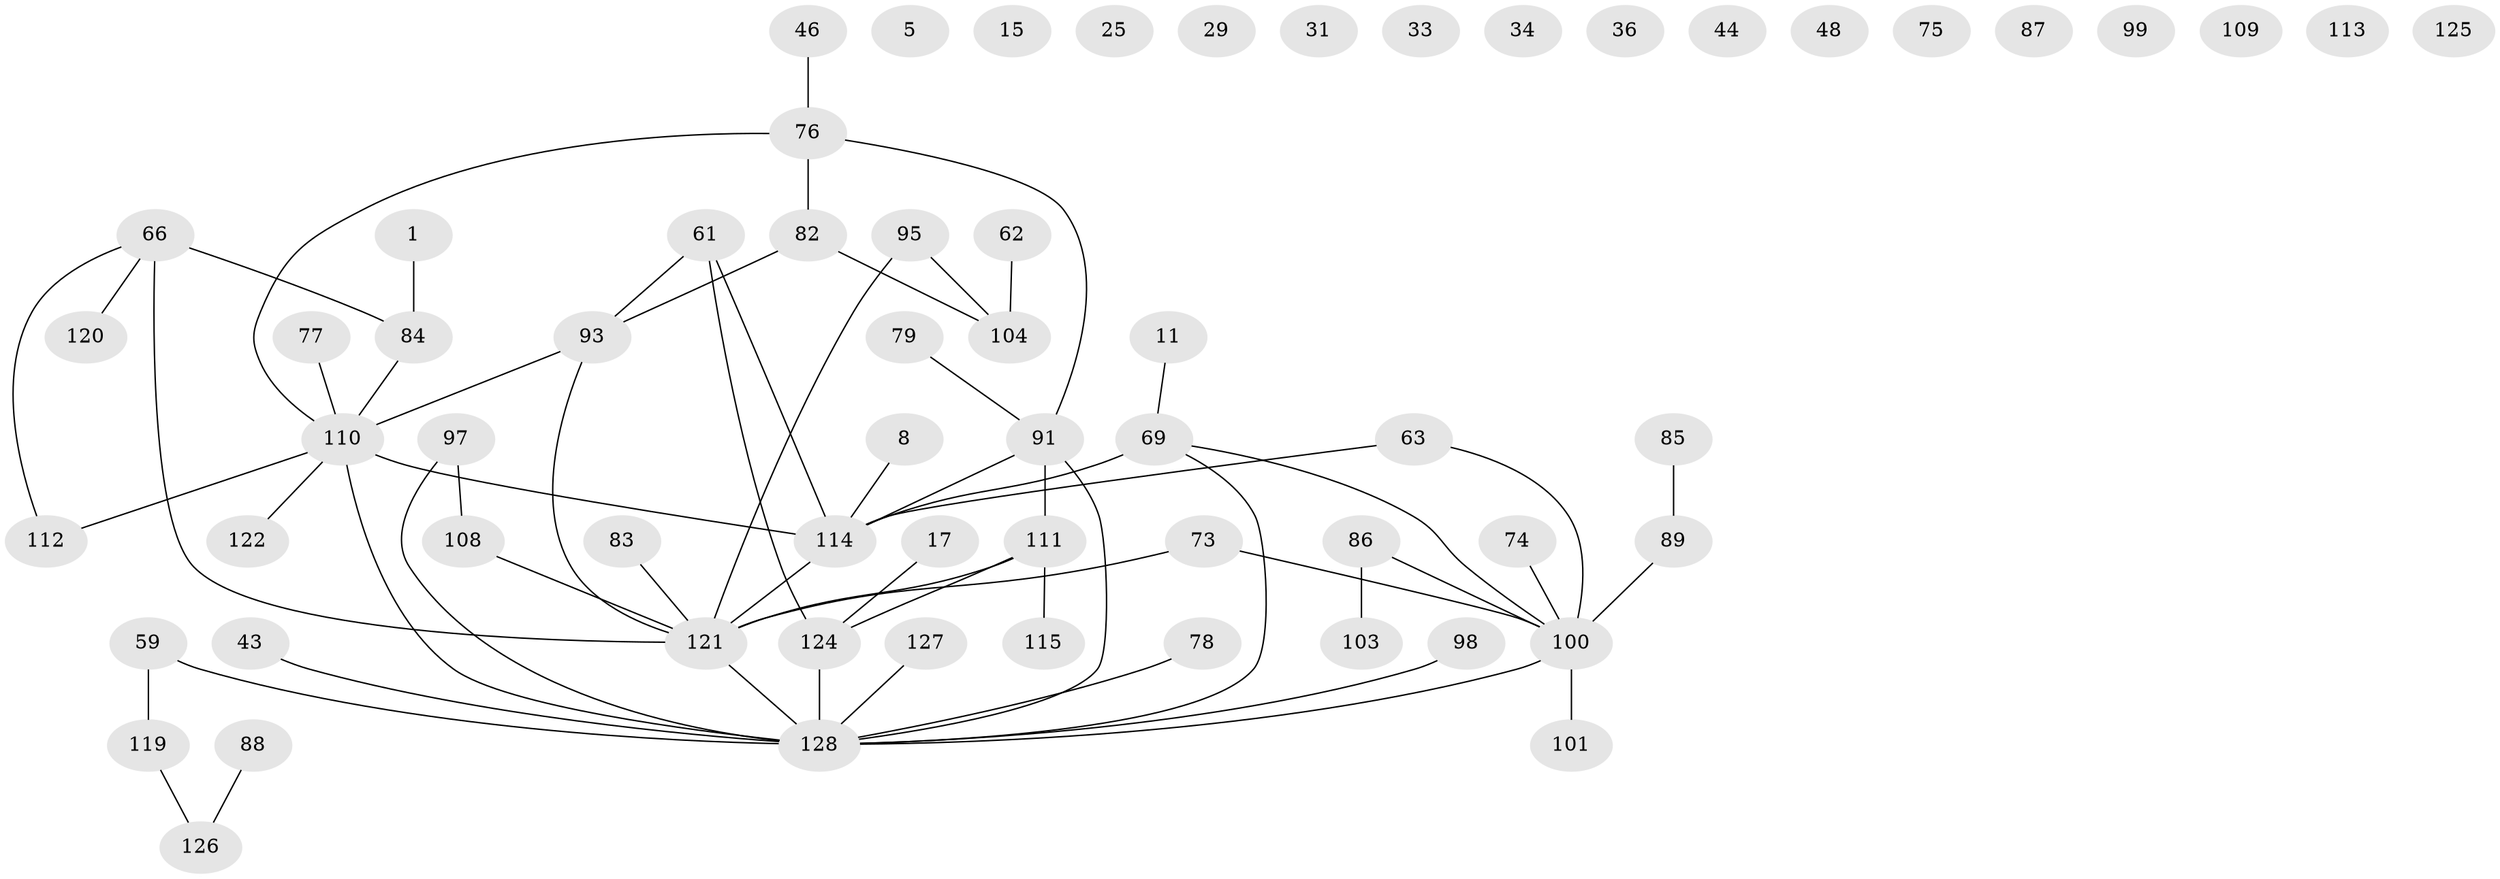 // original degree distribution, {1: 0.2421875, 2: 0.2890625, 5: 0.046875, 0: 0.109375, 3: 0.1875, 4: 0.0859375, 6: 0.03125, 7: 0.0078125}
// Generated by graph-tools (version 1.1) at 2025/40/03/09/25 04:40:01]
// undirected, 64 vertices, 64 edges
graph export_dot {
graph [start="1"]
  node [color=gray90,style=filled];
  1;
  5;
  8;
  11;
  15;
  17;
  25;
  29;
  31;
  33;
  34 [super="+23"];
  36;
  43 [super="+16"];
  44;
  46;
  48;
  59;
  61 [super="+49"];
  62;
  63;
  66 [super="+12"];
  69;
  73 [super="+50+72"];
  74;
  75;
  76;
  77;
  78;
  79;
  82;
  83;
  84 [super="+13"];
  85;
  86 [super="+28"];
  87;
  88;
  89;
  91 [super="+64"];
  93 [super="+54"];
  95;
  97;
  98;
  99;
  100 [super="+70+60+58+94"];
  101;
  103;
  104 [super="+20"];
  108;
  109 [super="+38"];
  110 [super="+90"];
  111 [super="+106+107"];
  112 [super="+40"];
  113;
  114 [super="+27+105"];
  115;
  119;
  120;
  121 [super="+92+96+118"];
  122;
  124;
  125;
  126 [super="+7"];
  127;
  128 [super="+30+71+102+123+116"];
  1 -- 84;
  8 -- 114;
  11 -- 69;
  17 -- 124;
  43 -- 128;
  46 -- 76;
  59 -- 119;
  59 -- 128;
  61 -- 124 [weight=2];
  61 -- 114;
  61 -- 93;
  62 -- 104;
  63 -- 114;
  63 -- 100;
  66 -- 84 [weight=2];
  66 -- 120;
  66 -- 112;
  66 -- 121;
  69 -- 114 [weight=3];
  69 -- 100;
  69 -- 128;
  73 -- 100;
  73 -- 121;
  74 -- 100;
  76 -- 82;
  76 -- 110;
  76 -- 91;
  77 -- 110;
  78 -- 128;
  79 -- 91;
  82 -- 104 [weight=2];
  82 -- 93;
  83 -- 121;
  84 -- 110 [weight=2];
  85 -- 89;
  86 -- 103;
  86 -- 100 [weight=2];
  88 -- 126;
  89 -- 100;
  91 -- 114 [weight=2];
  91 -- 128;
  91 -- 111 [weight=2];
  93 -- 110;
  93 -- 121;
  95 -- 104;
  95 -- 121;
  97 -- 108;
  97 -- 128;
  98 -- 128;
  100 -- 101;
  100 -- 128 [weight=2];
  108 -- 121;
  110 -- 112;
  110 -- 114 [weight=2];
  110 -- 122;
  110 -- 128;
  111 -- 124;
  111 -- 115;
  111 -- 121;
  114 -- 121;
  119 -- 126;
  121 -- 128 [weight=2];
  124 -- 128 [weight=2];
  127 -- 128;
}
